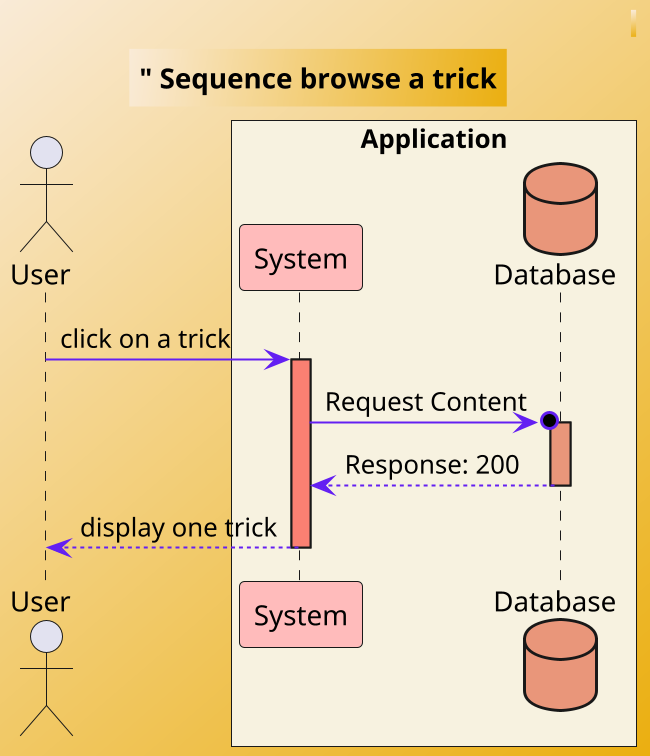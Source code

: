 @startuml
skinparam backgroundcolor AntiqueWhite/#EBAF10
scale 650 width

skinparam class {
    BackgroundColor #F2621F
    ArrowColor #631FF2
    BorderColor #DB2790
}

header ""

TITLE " Sequence browse a trick

actor User

box "Application" #F7F2E0

participant System #FFBBBB
database Database #DarkSalmon

User -> System :click on a trick
activate System #Salmon
System ->o Database: Request Content
activate Database #Darksalmon
Database --> System: Response: 200
deactivate Database
System --> User: display one trick
deactivate System

@enduml
